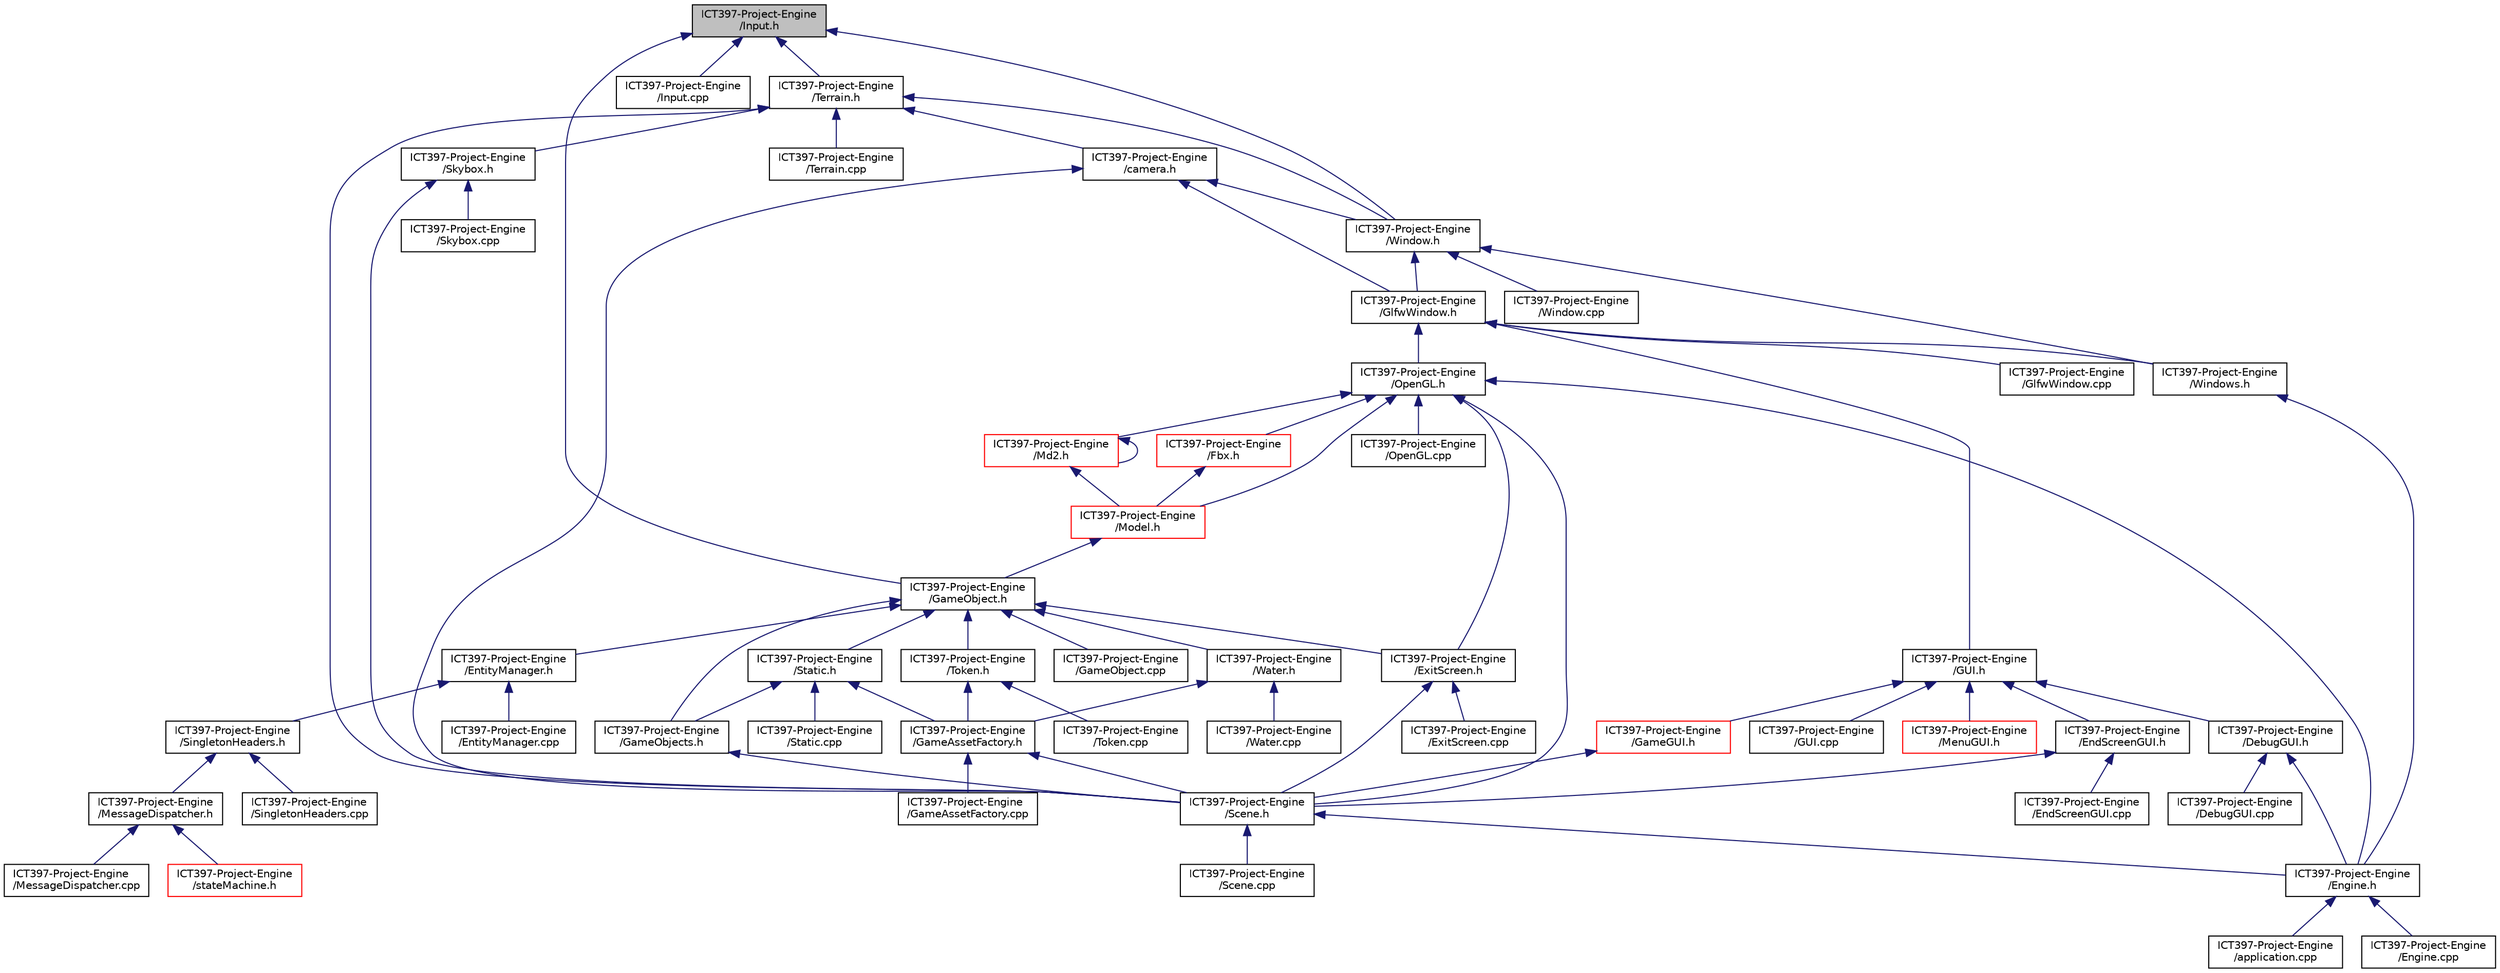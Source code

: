 digraph "ICT397-Project-Engine/Input.h"
{
 // LATEX_PDF_SIZE
  edge [fontname="Helvetica",fontsize="10",labelfontname="Helvetica",labelfontsize="10"];
  node [fontname="Helvetica",fontsize="10",shape=record];
  Node1 [label="ICT397-Project-Engine\l/Input.h",height=0.2,width=0.4,color="black", fillcolor="grey75", style="filled", fontcolor="black",tooltip=" "];
  Node1 -> Node2 [dir="back",color="midnightblue",fontsize="10",style="solid"];
  Node2 [label="ICT397-Project-Engine\l/GameObject.h",height=0.2,width=0.4,color="black", fillcolor="white", style="filled",URL="$_game_object_8h.html",tooltip=" "];
  Node2 -> Node3 [dir="back",color="midnightblue",fontsize="10",style="solid"];
  Node3 [label="ICT397-Project-Engine\l/EntityManager.h",height=0.2,width=0.4,color="black", fillcolor="white", style="filled",URL="$_entity_manager_8h.html",tooltip=" "];
  Node3 -> Node4 [dir="back",color="midnightblue",fontsize="10",style="solid"];
  Node4 [label="ICT397-Project-Engine\l/EntityManager.cpp",height=0.2,width=0.4,color="black", fillcolor="white", style="filled",URL="$_entity_manager_8cpp.html",tooltip=" "];
  Node3 -> Node5 [dir="back",color="midnightblue",fontsize="10",style="solid"];
  Node5 [label="ICT397-Project-Engine\l/SingletonHeaders.h",height=0.2,width=0.4,color="black", fillcolor="white", style="filled",URL="$_singleton_headers_8h.html",tooltip=" "];
  Node5 -> Node6 [dir="back",color="midnightblue",fontsize="10",style="solid"];
  Node6 [label="ICT397-Project-Engine\l/MessageDispatcher.h",height=0.2,width=0.4,color="black", fillcolor="white", style="filled",URL="$_message_dispatcher_8h.html",tooltip=" "];
  Node6 -> Node7 [dir="back",color="midnightblue",fontsize="10",style="solid"];
  Node7 [label="ICT397-Project-Engine\l/MessageDispatcher.cpp",height=0.2,width=0.4,color="black", fillcolor="white", style="filled",URL="$_message_dispatcher_8cpp.html",tooltip=" "];
  Node6 -> Node8 [dir="back",color="midnightblue",fontsize="10",style="solid"];
  Node8 [label="ICT397-Project-Engine\l/stateMachine.h",height=0.2,width=0.4,color="red", fillcolor="white", style="filled",URL="$state_machine_8h.html",tooltip=" "];
  Node5 -> Node26 [dir="back",color="midnightblue",fontsize="10",style="solid"];
  Node26 [label="ICT397-Project-Engine\l/SingletonHeaders.cpp",height=0.2,width=0.4,color="black", fillcolor="white", style="filled",URL="$_singleton_headers_8cpp.html",tooltip=" "];
  Node2 -> Node27 [dir="back",color="midnightblue",fontsize="10",style="solid"];
  Node27 [label="ICT397-Project-Engine\l/ExitScreen.h",height=0.2,width=0.4,color="black", fillcolor="white", style="filled",URL="$_exit_screen_8h.html",tooltip=" "];
  Node27 -> Node28 [dir="back",color="midnightblue",fontsize="10",style="solid"];
  Node28 [label="ICT397-Project-Engine\l/ExitScreen.cpp",height=0.2,width=0.4,color="black", fillcolor="white", style="filled",URL="$_exit_screen_8cpp.html",tooltip=" "];
  Node27 -> Node14 [dir="back",color="midnightblue",fontsize="10",style="solid"];
  Node14 [label="ICT397-Project-Engine\l/Scene.h",height=0.2,width=0.4,color="black", fillcolor="white", style="filled",URL="$_scene_8h.html",tooltip=" "];
  Node14 -> Node15 [dir="back",color="midnightblue",fontsize="10",style="solid"];
  Node15 [label="ICT397-Project-Engine\l/Engine.h",height=0.2,width=0.4,color="black", fillcolor="white", style="filled",URL="$_engine_8h.html",tooltip=" "];
  Node15 -> Node16 [dir="back",color="midnightblue",fontsize="10",style="solid"];
  Node16 [label="ICT397-Project-Engine\l/application.cpp",height=0.2,width=0.4,color="black", fillcolor="white", style="filled",URL="$application_8cpp.html",tooltip=" "];
  Node15 -> Node17 [dir="back",color="midnightblue",fontsize="10",style="solid"];
  Node17 [label="ICT397-Project-Engine\l/Engine.cpp",height=0.2,width=0.4,color="black", fillcolor="white", style="filled",URL="$_engine_8cpp.html",tooltip=" "];
  Node14 -> Node18 [dir="back",color="midnightblue",fontsize="10",style="solid"];
  Node18 [label="ICT397-Project-Engine\l/Scene.cpp",height=0.2,width=0.4,color="black", fillcolor="white", style="filled",URL="$_scene_8cpp.html",tooltip=" "];
  Node2 -> Node29 [dir="back",color="midnightblue",fontsize="10",style="solid"];
  Node29 [label="ICT397-Project-Engine\l/GameObject.cpp",height=0.2,width=0.4,color="black", fillcolor="white", style="filled",URL="$_game_object_8cpp.html",tooltip=" "];
  Node2 -> Node19 [dir="back",color="midnightblue",fontsize="10",style="solid"];
  Node19 [label="ICT397-Project-Engine\l/GameObjects.h",height=0.2,width=0.4,color="black", fillcolor="white", style="filled",URL="$_game_objects_8h.html",tooltip=" "];
  Node19 -> Node14 [dir="back",color="midnightblue",fontsize="10",style="solid"];
  Node2 -> Node30 [dir="back",color="midnightblue",fontsize="10",style="solid"];
  Node30 [label="ICT397-Project-Engine\l/Static.h",height=0.2,width=0.4,color="black", fillcolor="white", style="filled",URL="$_static_8h.html",tooltip=" "];
  Node30 -> Node12 [dir="back",color="midnightblue",fontsize="10",style="solid"];
  Node12 [label="ICT397-Project-Engine\l/GameAssetFactory.h",height=0.2,width=0.4,color="black", fillcolor="white", style="filled",URL="$_game_asset_factory_8h.html",tooltip=" "];
  Node12 -> Node13 [dir="back",color="midnightblue",fontsize="10",style="solid"];
  Node13 [label="ICT397-Project-Engine\l/GameAssetFactory.cpp",height=0.2,width=0.4,color="black", fillcolor="white", style="filled",URL="$_game_asset_factory_8cpp.html",tooltip=" "];
  Node12 -> Node14 [dir="back",color="midnightblue",fontsize="10",style="solid"];
  Node30 -> Node19 [dir="back",color="midnightblue",fontsize="10",style="solid"];
  Node30 -> Node31 [dir="back",color="midnightblue",fontsize="10",style="solid"];
  Node31 [label="ICT397-Project-Engine\l/Static.cpp",height=0.2,width=0.4,color="black", fillcolor="white", style="filled",URL="$_static_8cpp.html",tooltip=" "];
  Node2 -> Node32 [dir="back",color="midnightblue",fontsize="10",style="solid"];
  Node32 [label="ICT397-Project-Engine\l/Token.h",height=0.2,width=0.4,color="black", fillcolor="white", style="filled",URL="$_token_8h.html",tooltip=" "];
  Node32 -> Node12 [dir="back",color="midnightblue",fontsize="10",style="solid"];
  Node32 -> Node33 [dir="back",color="midnightblue",fontsize="10",style="solid"];
  Node33 [label="ICT397-Project-Engine\l/Token.cpp",height=0.2,width=0.4,color="black", fillcolor="white", style="filled",URL="$_token_8cpp.html",tooltip=" "];
  Node2 -> Node34 [dir="back",color="midnightblue",fontsize="10",style="solid"];
  Node34 [label="ICT397-Project-Engine\l/Water.h",height=0.2,width=0.4,color="black", fillcolor="white", style="filled",URL="$_water_8h.html",tooltip=" "];
  Node34 -> Node12 [dir="back",color="midnightblue",fontsize="10",style="solid"];
  Node34 -> Node35 [dir="back",color="midnightblue",fontsize="10",style="solid"];
  Node35 [label="ICT397-Project-Engine\l/Water.cpp",height=0.2,width=0.4,color="black", fillcolor="white", style="filled",URL="$_water_8cpp.html",tooltip=" "];
  Node1 -> Node36 [dir="back",color="midnightblue",fontsize="10",style="solid"];
  Node36 [label="ICT397-Project-Engine\l/Input.cpp",height=0.2,width=0.4,color="black", fillcolor="white", style="filled",URL="$_input_8cpp.html",tooltip=" "];
  Node1 -> Node37 [dir="back",color="midnightblue",fontsize="10",style="solid"];
  Node37 [label="ICT397-Project-Engine\l/Terrain.h",height=0.2,width=0.4,color="black", fillcolor="white", style="filled",URL="$_terrain_8h.html",tooltip=" "];
  Node37 -> Node38 [dir="back",color="midnightblue",fontsize="10",style="solid"];
  Node38 [label="ICT397-Project-Engine\l/camera.h",height=0.2,width=0.4,color="black", fillcolor="white", style="filled",URL="$camera_8h.html",tooltip=" "];
  Node38 -> Node39 [dir="back",color="midnightblue",fontsize="10",style="solid"];
  Node39 [label="ICT397-Project-Engine\l/GlfwWindow.h",height=0.2,width=0.4,color="black", fillcolor="white", style="filled",URL="$_glfw_window_8h.html",tooltip=" "];
  Node39 -> Node20 [dir="back",color="midnightblue",fontsize="10",style="solid"];
  Node20 [label="ICT397-Project-Engine\l/GlfwWindow.cpp",height=0.2,width=0.4,color="black", fillcolor="white", style="filled",URL="$_glfw_window_8cpp.html",tooltip=" "];
  Node39 -> Node40 [dir="back",color="midnightblue",fontsize="10",style="solid"];
  Node40 [label="ICT397-Project-Engine\l/GUI.h",height=0.2,width=0.4,color="black", fillcolor="white", style="filled",URL="$_g_u_i_8h.html",tooltip="Base class for all GUI."];
  Node40 -> Node41 [dir="back",color="midnightblue",fontsize="10",style="solid"];
  Node41 [label="ICT397-Project-Engine\l/DebugGUI.h",height=0.2,width=0.4,color="black", fillcolor="white", style="filled",URL="$_debug_g_u_i_8h.html",tooltip=" "];
  Node41 -> Node42 [dir="back",color="midnightblue",fontsize="10",style="solid"];
  Node42 [label="ICT397-Project-Engine\l/DebugGUI.cpp",height=0.2,width=0.4,color="black", fillcolor="white", style="filled",URL="$_debug_g_u_i_8cpp.html",tooltip=" "];
  Node41 -> Node15 [dir="back",color="midnightblue",fontsize="10",style="solid"];
  Node40 -> Node43 [dir="back",color="midnightblue",fontsize="10",style="solid"];
  Node43 [label="ICT397-Project-Engine\l/EndScreenGUI.h",height=0.2,width=0.4,color="black", fillcolor="white", style="filled",URL="$_end_screen_g_u_i_8h.html",tooltip="End Screen GUI information."];
  Node43 -> Node44 [dir="back",color="midnightblue",fontsize="10",style="solid"];
  Node44 [label="ICT397-Project-Engine\l/EndScreenGUI.cpp",height=0.2,width=0.4,color="black", fillcolor="white", style="filled",URL="$_end_screen_g_u_i_8cpp.html",tooltip=" "];
  Node43 -> Node14 [dir="back",color="midnightblue",fontsize="10",style="solid"];
  Node40 -> Node22 [dir="back",color="midnightblue",fontsize="10",style="solid"];
  Node22 [label="ICT397-Project-Engine\l/GameGUI.h",height=0.2,width=0.4,color="red", fillcolor="white", style="filled",URL="$_game_g_u_i_8h.html",tooltip=" "];
  Node22 -> Node14 [dir="back",color="midnightblue",fontsize="10",style="solid"];
  Node40 -> Node45 [dir="back",color="midnightblue",fontsize="10",style="solid"];
  Node45 [label="ICT397-Project-Engine\l/GUI.cpp",height=0.2,width=0.4,color="black", fillcolor="white", style="filled",URL="$_g_u_i_8cpp.html",tooltip=" "];
  Node40 -> Node46 [dir="back",color="midnightblue",fontsize="10",style="solid"];
  Node46 [label="ICT397-Project-Engine\l/MenuGUI.h",height=0.2,width=0.4,color="red", fillcolor="white", style="filled",URL="$_menu_g_u_i_8h.html",tooltip=" "];
  Node39 -> Node48 [dir="back",color="midnightblue",fontsize="10",style="solid"];
  Node48 [label="ICT397-Project-Engine\l/OpenGL.h",height=0.2,width=0.4,color="black", fillcolor="white", style="filled",URL="$_open_g_l_8h.html",tooltip=" "];
  Node48 -> Node15 [dir="back",color="midnightblue",fontsize="10",style="solid"];
  Node48 -> Node27 [dir="back",color="midnightblue",fontsize="10",style="solid"];
  Node48 -> Node49 [dir="back",color="midnightblue",fontsize="10",style="solid"];
  Node49 [label="ICT397-Project-Engine\l/Fbx.h",height=0.2,width=0.4,color="red", fillcolor="white", style="filled",URL="$_fbx_8h.html",tooltip=" "];
  Node49 -> Node51 [dir="back",color="midnightblue",fontsize="10",style="solid"];
  Node51 [label="ICT397-Project-Engine\l/Model.h",height=0.2,width=0.4,color="red", fillcolor="white", style="filled",URL="$_model_8h.html",tooltip=" "];
  Node51 -> Node2 [dir="back",color="midnightblue",fontsize="10",style="solid"];
  Node48 -> Node53 [dir="back",color="midnightblue",fontsize="10",style="solid"];
  Node53 [label="ICT397-Project-Engine\l/Md2.h",height=0.2,width=0.4,color="red", fillcolor="white", style="filled",URL="$_md2_8h.html",tooltip=" "];
  Node53 -> Node53 [dir="back",color="midnightblue",fontsize="10",style="solid"];
  Node53 -> Node51 [dir="back",color="midnightblue",fontsize="10",style="solid"];
  Node48 -> Node51 [dir="back",color="midnightblue",fontsize="10",style="solid"];
  Node48 -> Node55 [dir="back",color="midnightblue",fontsize="10",style="solid"];
  Node55 [label="ICT397-Project-Engine\l/OpenGL.cpp",height=0.2,width=0.4,color="black", fillcolor="white", style="filled",URL="$_open_g_l_8cpp.html",tooltip=" "];
  Node48 -> Node14 [dir="back",color="midnightblue",fontsize="10",style="solid"];
  Node39 -> Node56 [dir="back",color="midnightblue",fontsize="10",style="solid"];
  Node56 [label="ICT397-Project-Engine\l/Windows.h",height=0.2,width=0.4,color="black", fillcolor="white", style="filled",URL="$_windows_8h.html",tooltip=" "];
  Node56 -> Node15 [dir="back",color="midnightblue",fontsize="10",style="solid"];
  Node38 -> Node14 [dir="back",color="midnightblue",fontsize="10",style="solid"];
  Node38 -> Node57 [dir="back",color="midnightblue",fontsize="10",style="solid"];
  Node57 [label="ICT397-Project-Engine\l/Window.h",height=0.2,width=0.4,color="black", fillcolor="white", style="filled",URL="$_window_8h.html",tooltip=" "];
  Node57 -> Node39 [dir="back",color="midnightblue",fontsize="10",style="solid"];
  Node57 -> Node58 [dir="back",color="midnightblue",fontsize="10",style="solid"];
  Node58 [label="ICT397-Project-Engine\l/Window.cpp",height=0.2,width=0.4,color="black", fillcolor="white", style="filled",URL="$_window_8cpp.html",tooltip=" "];
  Node57 -> Node56 [dir="back",color="midnightblue",fontsize="10",style="solid"];
  Node37 -> Node14 [dir="back",color="midnightblue",fontsize="10",style="solid"];
  Node37 -> Node59 [dir="back",color="midnightblue",fontsize="10",style="solid"];
  Node59 [label="ICT397-Project-Engine\l/Skybox.h",height=0.2,width=0.4,color="black", fillcolor="white", style="filled",URL="$_skybox_8h.html",tooltip=" "];
  Node59 -> Node14 [dir="back",color="midnightblue",fontsize="10",style="solid"];
  Node59 -> Node60 [dir="back",color="midnightblue",fontsize="10",style="solid"];
  Node60 [label="ICT397-Project-Engine\l/Skybox.cpp",height=0.2,width=0.4,color="black", fillcolor="white", style="filled",URL="$_skybox_8cpp.html",tooltip=" "];
  Node37 -> Node61 [dir="back",color="midnightblue",fontsize="10",style="solid"];
  Node61 [label="ICT397-Project-Engine\l/Terrain.cpp",height=0.2,width=0.4,color="black", fillcolor="white", style="filled",URL="$_terrain_8cpp.html",tooltip=" "];
  Node37 -> Node57 [dir="back",color="midnightblue",fontsize="10",style="solid"];
  Node1 -> Node57 [dir="back",color="midnightblue",fontsize="10",style="solid"];
}
